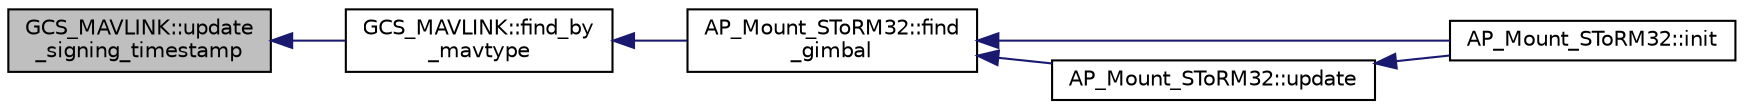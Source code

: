 digraph "GCS_MAVLINK::update_signing_timestamp"
{
 // INTERACTIVE_SVG=YES
  edge [fontname="Helvetica",fontsize="10",labelfontname="Helvetica",labelfontsize="10"];
  node [fontname="Helvetica",fontsize="10",shape=record];
  rankdir="LR";
  Node1 [label="GCS_MAVLINK::update\l_signing_timestamp",height=0.2,width=0.4,color="black", fillcolor="grey75", style="filled", fontcolor="black"];
  Node1 -> Node2 [dir="back",color="midnightblue",fontsize="10",style="solid",fontname="Helvetica"];
  Node2 [label="GCS_MAVLINK::find_by\l_mavtype",height=0.2,width=0.4,color="black", fillcolor="white", style="filled",URL="$structGCS__MAVLINK.html#af6800df234ecb0befbc006466c6ec4c6"];
  Node2 -> Node3 [dir="back",color="midnightblue",fontsize="10",style="solid",fontname="Helvetica"];
  Node3 [label="AP_Mount_SToRM32::find\l_gimbal",height=0.2,width=0.4,color="black", fillcolor="white", style="filled",URL="$classAP__Mount__SToRM32.html#a2ec4b2a08f50c26bc0e81c0108ce4c68"];
  Node3 -> Node4 [dir="back",color="midnightblue",fontsize="10",style="solid",fontname="Helvetica"];
  Node4 [label="AP_Mount_SToRM32::init",height=0.2,width=0.4,color="black", fillcolor="white", style="filled",URL="$classAP__Mount__SToRM32.html#a3dadf2d9c2d3ba5151169641b8c25dfd"];
  Node3 -> Node5 [dir="back",color="midnightblue",fontsize="10",style="solid",fontname="Helvetica"];
  Node5 [label="AP_Mount_SToRM32::update",height=0.2,width=0.4,color="black", fillcolor="white", style="filled",URL="$classAP__Mount__SToRM32.html#ace0a2b82782d8c587ed2ae17fc123e99"];
  Node5 -> Node4 [dir="back",color="midnightblue",fontsize="10",style="solid",fontname="Helvetica"];
}
